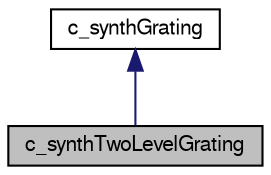 digraph "c_synthTwoLevelGrating"
{
 // LATEX_PDF_SIZE
  edge [fontname="FreeSans",fontsize="10",labelfontname="FreeSans",labelfontsize="10"];
  node [fontname="FreeSans",fontsize="10",shape=record];
  Node0 [label="c_synthTwoLevelGrating",height=0.2,width=0.4,color="black", fillcolor="grey75", style="filled", fontcolor="black",tooltip=" "];
  Node1 -> Node0 [dir="back",color="midnightblue",fontsize="10",style="solid",fontname="FreeSans"];
  Node1 [label="c_synthGrating",height=0.2,width=0.4,color="black", fillcolor="white", style="filled",URL="$classc__synth_grating.html",tooltip=" "];
}
